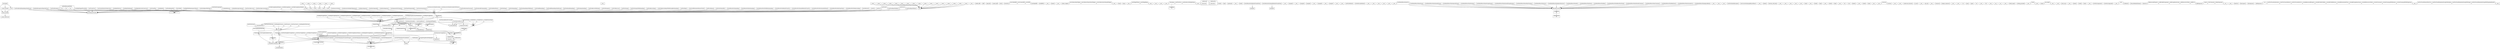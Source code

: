 strict digraph {
compound = true;
concentrate=true;
node [shape=box];

1 [style=solid,label="caesar_encode"];
4 [style=solid,label="caesar_decode"];
7 [style=solid,label="rot13"];
9 [style=solid,label="_caesar_shift_char"];
12 [style=solid,label="main"];
13 [style=solid,label="__main__"];
16 [style=solid,label="testCipher"];
18 [style=solid,label="__init__"];
19 [style=solid,label="__main__"];
24 [style=solid,label="__init__"];
34 [style=solid,label="unified_diff"];
37 [style=solid,label="ndiff"];
39 [style=solid,label="make_file"];
43 [style=solid,label="context_diff"];
46 [style=solid,label="main"];
47 [style=solid,label="__main__"];
49 [style=solid,label="main"];
50 [style=solid,label="__main__"];
53 [style=solid,label="setUp"];
55 [style=solid,label="testSetUp"];
subgraph cluster57 {
style=solid;label="testUnifiedDiff";
GRAPH_DUMMY57 [shape=point, style=invis];
}
subgraph cluster60 {
style=solid;label="testContextDiff";
GRAPH_DUMMY60 [shape=point, style=invis];
}
subgraph cluster64 {
style=solid;label="testNDiff";
GRAPH_DUMMY64 [shape=point, style=invis];
}
68 [style=solid,label="testMakeDiff"];
70 [style=solid,label="testDiffFull"];
72 [style=solid,label="__init__"];
73 [style=solid,label="__main__"];
77 [style=solid,label="identity"];
79 [style=solid,label="main"];
81 [style=solid,label="__main__"];
86 [style=solid,label="__init__"];
90 [style=solid,label="collect_widgets"];
92 [style=solid,label="main"];
93 [style=solid,label="__main__"];
subgraph cluster96 {
style=solid;label="testCollectorHasWidget";
GRAPH_DUMMY96 [shape=point, style=invis];
}
subgraph cluster99 {
style=solid;label="testCollectorWantsMoreWidgets";
GRAPH_DUMMY99 [shape=point, style=invis];
}
subgraph cluster102 {
style=solid;label="testCollectorGetsWantedWidgets";
GRAPH_DUMMY102 [shape=point, style=invis];
}
105 [style=solid,label="__init__"];
106 [style=solid,label="__main__"];
109 [style=solid,label="whack"];
112 [style=solid,label="bang"];
115 [style=solid,label="__init__"];
116 [style=solid,label="main"];
117 [style=solid,label="__main__"];
subgraph cluster120 {
style=solid;label="testWidgetWhack";
GRAPH_DUMMY120 [shape=point, style=invis];
}
subgraph cluster123 {
style=solid;label="testWidgetBang";
GRAPH_DUMMY123 [shape=point, style=invis];
}
126 [style=solid,label="__init__"];
127 [style=solid,label="__main__"];
133 [style=solid,label="Script"];
subgraph cluster138 {
style=solid;label="_BashScript";
GRAPH_DUMMY138 [shape=point, style=invis];
}
subgraph cluster148 {
style=solid;label="_FishScript";
GRAPH_DUMMY148 [shape=point, style=invis];
}
158 [style=solid,label="_IncludeMember"];
subgraph cluster161 {
style=solid;label="_Members";
GRAPH_DUMMY161 [shape=point, style=invis];
}
subgraph cluster165 {
style=solid;label="_CompletionsFromArgs";
GRAPH_DUMMY165 [shape=point, style=invis];
}
subgraph cluster169 {
style=solid;label="Completions";
GRAPH_DUMMY169 [shape=point, style=invis];
}
173 [style=solid,label="_FormatForCommand"];
subgraph cluster175 {
style=solid;label="_Commands";
GRAPH_DUMMY175 [shape=point, style=invis];
}
subgraph cluster181 {
style=solid;label="testCompletionBashScript";
GRAPH_DUMMY181 [shape=point, style=invis];
}
subgraph cluster185 {
style=solid;label="testCompletionFishScript";
GRAPH_DUMMY185 [shape=point, style=invis];
}
subgraph cluster189 {
style=solid;label="testFnCompletions";
GRAPH_DUMMY189 [shape=point, style=invis];
191 [style=solid,label="example"];
}
subgraph cluster196 {
style=solid;label="testListCompletions";
GRAPH_DUMMY196 [shape=point, style=invis];
}
subgraph cluster199 {
style=solid;label="testDictCompletions";
GRAPH_DUMMY199 [shape=point, style=invis];
}
subgraph cluster203 {
style=solid;label="testDictCompletionsVerbose";
GRAPH_DUMMY203 [shape=point, style=invis];
}
subgraph cluster207 {
style=solid;label="testDeepDictCompletions";
GRAPH_DUMMY207 [shape=point, style=invis];
}
subgraph cluster211 {
style=solid;label="testDeepDictScript";
GRAPH_DUMMY211 [shape=point, style=invis];
}
subgraph cluster215 {
style=solid;label="testFnScript";
GRAPH_DUMMY215 [shape=point, style=invis];
}
subgraph cluster218 {
style=solid;label="testClassScript";
GRAPH_DUMMY218 [shape=point, style=invis];
}
subgraph cluster221 {
style=solid;label="testDeepDictFishScript";
GRAPH_DUMMY221 [shape=point, style=invis];
}
subgraph cluster225 {
style=solid;label="testFnFishScript";
GRAPH_DUMMY225 [shape=point, style=invis];
}
subgraph cluster228 {
style=solid;label="testClassFishScript";
GRAPH_DUMMY228 [shape=point, style=invis];
}
subgraph cluster231 {
style=solid;label="testNonStringDictCompletions";
GRAPH_DUMMY231 [shape=point, style=invis];
}
subgraph cluster234 {
style=solid;label="testGeneratorCompletions";
GRAPH_DUMMY234 [shape=point, style=invis];
236 [style=solid,label="generator"];
}
subgraph cluster238 {
style=solid;label="testClassCompletions";
GRAPH_DUMMY238 [shape=point, style=invis];
}
subgraph cluster241 {
style=solid;label="testObjectCompletions";
GRAPH_DUMMY241 [shape=point, style=invis];
}
subgraph cluster244 {
style=solid;label="testMethodCompletions";
GRAPH_DUMMY244 [shape=point, style=invis];
}
247 [style=solid,label="__init__"];
248 [style=solid,label="__main__"];
subgraph cluster250 {
style=solid;label="Fire";
GRAPH_DUMMY250 [shape=point, style=invis];
}
262 [style=solid,label="CompletionScript"];
267 [style=solid,label="__init__"];
269 [style=solid,label="__init__"];
subgraph cluster274 {
style=solid;label="_IsHelpShortcut";
GRAPH_DUMMY274 [shape=point, style=invis];
}
subgraph cluster285 {
style=solid;label="_PrintResult";
GRAPH_DUMMY285 [shape=point, style=invis];
}
subgraph cluster289 {
style=solid;label="_DictAsString";
GRAPH_DUMMY289 [shape=point, style=invis];
}
297 [style=solid,label="_ComponentVisible"];
300 [style=solid,label="_OneLineResult"];
subgraph cluster302 {
style=solid;label="_Fire";
GRAPH_DUMMY302 [shape=point, style=invis];
}
subgraph cluster338 {
style=solid;label="_GetMember";
GRAPH_DUMMY338 [shape=point, style=invis];
}
subgraph cluster344 {
style=solid;label="_CallAndUpdateTrace";
GRAPH_DUMMY344 [shape=point, style=invis];
}
subgraph cluster356 {
style=solid;label="_CallCallable";
GRAPH_DUMMY356 [shape=point, style=invis];
}
subgraph cluster364 {
style=solid;label="_MakeParseFn";
GRAPH_DUMMY364 [shape=point, style=invis];
370 [style=solid,label="_ParseFn"];
}
subgraph cluster372 {
style=solid;label="_ParseArgs";
GRAPH_DUMMY372 [shape=point, style=invis];
}
subgraph cluster385 {
style=solid;label="_ParseKeywordArgs";
GRAPH_DUMMY385 [shape=point, style=invis];
}
subgraph cluster401 {
style=solid;label="_ParseValue";
GRAPH_DUMMY401 [shape=point, style=invis];
}
413 [style=solid,label="testOneLineResult"];
subgraph cluster415 {
style=solid;label="testOneLineResultCircularRef";
GRAPH_DUMMY415 [shape=point, style=invis];
}
418 [style=solid,label="testInteractiveMode"];
421 [style=solid,label="testInteractiveModeFullArgument"];
subgraph cluster424 {
style=solid;label="testInteractiveModeVariables";
GRAPH_DUMMY424 [shape=point, style=invis];
}
subgraph cluster428 {
style=solid;label="testInteractiveModeVariablesWithName";
GRAPH_DUMMY428 [shape=point, style=invis];
}
432 [style=solid,label="testHelpWithClass"];
434 [style=solid,label="testHelpWithMember"];
436 [style=solid,label="testHelpOnErrorInConstructor"];
438 [style=solid,label="testHelpWithNamespaceCollision"];
440 [style=solid,label="testInvalidParameterRaisesFireExit"];
442 [style=solid,label="testErrorRaising"];
subgraph cluster444 {
style=solid;label="testFireError";
GRAPH_DUMMY444 [shape=point, style=invis];
}
subgraph cluster447 {
style=solid;label="testFireErrorMultipleValues";
GRAPH_DUMMY447 [shape=point, style=invis];
}
450 [style=solid,label="testPrintEmptyDict"];
452 [style=solid,label="testPrintOrderedDict"];
454 [style=solid,label="testCallable"];
456 [style=solid,label="__init__"];
457 [style=solid,label="__main__"];
subgraph cluster462 {
style=solid;label="SetParseFn";
GRAPH_DUMMY462 [shape=point, style=invis];
465 [style=solid,label="_Decorator"];
}
subgraph cluster467 {
style=solid;label="SetParseFns";
GRAPH_DUMMY467 [shape=point, style=invis];
470 [style=solid,label="_Decorator"];
}
subgraph cluster472 {
style=solid;label="_SetMetadata";
GRAPH_DUMMY472 [shape=point, style=invis];
}
subgraph cluster478 {
style=solid;label="GetMetadata";
GRAPH_DUMMY478 [shape=point, style=invis];
}
subgraph cluster481 {
style=solid;label="GetParseFns";
GRAPH_DUMMY481 [shape=point, style=invis];
}
487 [style=solid,label="double"];
490 [style=solid,label="triple"];
493 [style=solid,label="quadruple"];
496 [style=solid,label="__init__"];
497 [style=solid,label="double"];
500 [style=solid,label="example1"];
503 [style=solid,label="example2"];
506 [style=solid,label="__init__"];
508 [style=solid,label="example3"];
512 [style=solid,label="__init__"];
514 [style=solid,label="example4"];
518 [style=solid,label="example5"];
522 [style=solid,label="__init__"];
524 [style=solid,label="example6"];
527 [style=solid,label="__init__"];
529 [style=solid,label="example7"];
535 [style=solid,label="__init__"];
537 [style=solid,label="testSetParseFnsNamedArgs"];
539 [style=solid,label="testSetParseFnsPositionalArgs"];
541 [style=solid,label="testSetParseFnsFnWithPositionalArgs"];
543 [style=solid,label="testSetParseFnsDefaultsFromPython"];
545 [style=solid,label="testSetParseFnsDefaultsFromFire"];
547 [style=solid,label="testSetParseFnsNamedDefaultsFromPython"];
549 [style=solid,label="testSetParseFnsNamedDefaultsFromFire"];
551 [style=solid,label="testSetParseFnsPositionalAndNamed"];
553 [style=solid,label="testSetParseFnsOnlySomeTypes"];
555 [style=solid,label="testSetParseFnsForKeywordArgs"];
557 [style=solid,label="testSetParseFn"];
559 [style=solid,label="__init__"];
560 [style=solid,label="__main__"];
563 [style=solid,label="testFire"];
565 [style=solid,label="testFireMethods"];
567 [style=solid,label="testNoPrivateMethods"];
569 [style=solid,label="__init__"];
570 [style=solid,label="__main__"];
573 [style=solid,label="testFire"];
575 [style=solid,label="testFirePositionalCommand"];
577 [style=solid,label="testFireInvalidCommandArg"];
579 [style=solid,label="testFireDefaultName"];
581 [style=solid,label="testFireNoArgs"];
583 [style=solid,label="testFireExceptions"];
585 [style=solid,label="testFireNamedArgs"];
587 [style=solid,label="testFireNamedArgsWithEquals"];
589 [style=solid,label="testFireAllNamedArgs"];
591 [style=solid,label="testFireAllNamedArgsOneMissing"];
593 [style=solid,label="testFirePartialNamedArgs"];
595 [style=solid,label="testFirePartialNamedArgsOneMissing"];
597 [style=solid,label="testFireAnnotatedArgs"];
599 [style=solid,label="testFireKeywordOnlyArgs"];
601 [style=solid,label="testFireProperties"];
603 [style=solid,label="testFireRecursion"];
605 [style=solid,label="testFireVarArgs"];
607 [style=solid,label="testFireVarArgsWithNamedArgs"];
609 [style=solid,label="testFireKeywordArgs"];
611 [style=solid,label="testFireKeywordArgsWithMissingPositionalArgs"];
613 [style=solid,label="testFireObject"];
subgraph cluster615 {
style=solid;label="testFireDict";
GRAPH_DUMMY615 [shape=point, style=invis];
}
618 [style=solid,label="testFireObjectWithDict"];
subgraph cluster620 {
style=solid;label="testFireList";
GRAPH_DUMMY620 [shape=point, style=invis];
}
623 [style=solid,label="testFireObjectWithList"];
625 [style=solid,label="testFireObjectWithTuple"];
subgraph cluster627 {
style=solid;label="testFireNoComponent";
GRAPH_DUMMY627 [shape=point, style=invis];
}
631 [style=solid,label="testFireUnderscores"];
633 [style=solid,label="testFireUnderscoresInArg"];
635 [style=solid,label="testBoolParsing"];
637 [style=solid,label="testBoolParsingContinued"];
639 [style=solid,label="testBoolParsingLessExpectedCases"];
subgraph cluster641 {
style=solid;label="testBoolParsingWithNo";
GRAPH_DUMMY641 [shape=point, style=invis];
643 [style=solid,label="fn1"];
646 [style=solid,label="fn2"];
649 [style=solid,label="fn3"];
}
652 [style=solid,label="testTraceFlag"];
654 [style=solid,label="testHelpFlag"];
656 [style=solid,label="testHelpFlagAndTraceFlag"];
subgraph cluster658 {
style=solid;label="testTabCompletionNoName";
GRAPH_DUMMY658 [shape=point, style=invis];
}
subgraph cluster661 {
style=solid;label="testTabCompletion";
GRAPH_DUMMY661 [shape=point, style=invis];
}
subgraph cluster664 {
style=solid;label="testTabCompletionWithDict";
GRAPH_DUMMY664 [shape=point, style=invis];
}
668 [style=solid,label="testBasicSeparator"];
670 [style=solid,label="testNonComparable"];
672 [style=solid,label="testExtraSeparators"];
674 [style=solid,label="testSeparatorForChaining"];
676 [style=solid,label="testFloatForExpectedInt"];
678 [style=solid,label="testClassInstantiation"];
680 [style=solid,label="testTraceErrors"];
682 [style=solid,label="__init__"];
683 [style=solid,label="__main__"];
685 [style=solid,label="_NormalizeField"];
subgraph cluster687 {
style=solid;label="_DisplayValue";
GRAPH_DUMMY687 [shape=point, style=invis];
}
subgraph cluster695 {
style=solid;label="HelpString";
GRAPH_DUMMY695 [shape=point, style=invis];
}
subgraph cluster706 {
style=solid;label="_UsageStringFromFullArgSpec";
GRAPH_DUMMY706 [shape=point, style=invis];
}
subgraph cluster717 {
style=solid;label="UsageString";
GRAPH_DUMMY717 [shape=point, style=invis];
}
subgraph cluster727 {
style=solid;label="testHelpStringClass";
GRAPH_DUMMY727 [shape=point, style=invis];
}
subgraph cluster730 {
style=solid;label="testHelpStringObject";
GRAPH_DUMMY730 [shape=point, style=invis];
}
subgraph cluster734 {
style=solid;label="testHelpStringFunction";
GRAPH_DUMMY734 [shape=point, style=invis];
}
subgraph cluster738 {
style=solid;label="testHelpStringFunctionWithDefaults";
GRAPH_DUMMY738 [shape=point, style=invis];
}
subgraph cluster742 {
style=solid;label="testHelpStringBuiltin";
GRAPH_DUMMY742 [shape=point, style=invis];
}
subgraph cluster745 {
style=solid;label="testHelpStringIntType";
GRAPH_DUMMY745 [shape=point, style=invis];
}
subgraph cluster748 {
style=solid;label="testHelpStringEmptyList";
GRAPH_DUMMY748 [shape=point, style=invis];
}
subgraph cluster751 {
style=solid;label="testHelpStringShortList";
GRAPH_DUMMY751 [shape=point, style=invis];
}
subgraph cluster754 {
style=solid;label="testHelpStringInt";
GRAPH_DUMMY754 [shape=point, style=invis];
}
subgraph cluster757 {
style=solid;label="testHelpClassNoInit";
GRAPH_DUMMY757 [shape=point, style=invis];
}
760 [style=solid,label="__init__"];
761 [style=solid,label="__main__"];
764 [style=solid,label="__init__"];
subgraph cluster780 {
style=solid;label="_GetArgSpecInfo";
GRAPH_DUMMY780 [shape=point, style=invis];
}
subgraph cluster784 {
style=solid;label="GetFullArgSpec";
GRAPH_DUMMY784 [shape=point, style=invis];
}
subgraph cluster793 {
style=solid;label="GetFileAndLine";
GRAPH_DUMMY793 [shape=point, style=invis];
}
subgraph cluster799 {
style=solid;label="Info";
GRAPH_DUMMY799 [shape=point, style=invis];
}
subgraph cluster806 {
style=solid;label="_InfoBackup";
GRAPH_DUMMY806 [shape=point, style=invis];
}
subgraph cluster814 {
style=solid;label="testGetFullArgSpec";
GRAPH_DUMMY814 [shape=point, style=invis];
}
subgraph cluster817 {
style=solid;label="testGetFullArgSpecPy3";
GRAPH_DUMMY817 [shape=point, style=invis];
}
subgraph cluster820 {
style=solid;label="testGetFullArgSpecFromBuiltin";
GRAPH_DUMMY820 [shape=point, style=invis];
}
subgraph cluster823 {
style=solid;label="testGetFullArgSpecFromSlotWrapper";
GRAPH_DUMMY823 [shape=point, style=invis];
}
subgraph cluster826 {
style=solid;label="testGetFullArgSpecFromClassNoInit";
GRAPH_DUMMY826 [shape=point, style=invis];
}
subgraph cluster829 {
style=solid;label="testGetFullArgSpecFromMethod";
GRAPH_DUMMY829 [shape=point, style=invis];
}
subgraph cluster832 {
style=solid;label="testInfoOne";
GRAPH_DUMMY832 [shape=point, style=invis];
}
subgraph cluster835 {
style=solid;label="testInfoClass";
GRAPH_DUMMY835 [shape=point, style=invis];
}
subgraph cluster838 {
style=solid;label="testInfoClassNoInit";
GRAPH_DUMMY838 [shape=point, style=invis];
}
841 [style=solid,label="__init__"];
842 [style=solid,label="__main__"];
844 [style=solid,label="Embed"];
subgraph cluster847 {
style=solid;label="_AvailableString";
GRAPH_DUMMY847 [shape=point, style=invis];
}
854 [style=solid,label="_EmbedIPython"];
857 [style=solid,label="_EmbedCode"];
862 [style=solid,label="testInteract"];
865 [style=solid,label="testInteractVariables"];
868 [style=solid,label="__init__"];
869 [style=solid,label="__main__"];
subgraph cluster871 {
style=solid;label="CreateParser";
GRAPH_DUMMY871 [shape=point, style=invis];
}
subgraph cluster873 {
style=solid;label="SeparateFlagArgs";
GRAPH_DUMMY873 [shape=point, style=invis];
}
877 [style=solid,label="DefaultParseValue"];
subgraph cluster879 {
style=solid;label="_LiteralEval";
GRAPH_DUMMY879 [shape=point, style=invis];
}
subgraph cluster884 {
style=solid;label="_Replacement";
GRAPH_DUMMY884 [shape=point, style=invis];
}
subgraph cluster889 {
style=solid;label="testDefaultParseValueFuzz";
GRAPH_DUMMY889 [shape=point, style=invis];
}
897 [style=solid,label="__init__"];
898 [style=solid,label="__main__"];
901 [style=solid,label="testCreateParser"];
903 [style=solid,label="testSeparateFlagArgs"];
905 [style=solid,label="testDefaultParseValueStrings"];
907 [style=solid,label="testDefaultParseValueQuotedStrings"];
909 [style=solid,label="testDefaultParseValueSpecialStrings"];
911 [style=solid,label="testDefaultParseValueNumbers"];
913 [style=solid,label="testDefaultParseValueStringNumbers"];
915 [style=solid,label="testDefaultParseValueQuotedStringNumbers"];
917 [style=solid,label="testDefaultParseValueOtherNumbers"];
919 [style=solid,label="testDefaultParseValueLists"];
921 [style=solid,label="testDefaultParseValueBareWordsLists"];
923 [style=solid,label="testDefaultParseValueDict"];
925 [style=solid,label="testDefaultParseValueNone"];
927 [style=solid,label="testDefaultParseValueBool"];
929 [style=solid,label="testDefaultParseValueBareWordsTuple"];
931 [style=solid,label="testDefaultParseValueNestedContainers"];
933 [style=solid,label="testDefaultParseValueComments"];
935 [style=solid,label="testDefaultParseValueBadLiteral"];
937 [style=solid,label="testDefaultParseValueSyntaxError"];
939 [style=solid,label="testDefaultParseValueIgnoreBinOp"];
941 [style=solid,label="__init__"];
942 [style=solid,label="__main__"];
subgraph cluster945 {
style=solid;label="assertOutputMatches";
GRAPH_DUMMY945 [shape=point, style=invis];
}
953 [style=solid,label="assertRaisesFireExit"];
957 [style=solid,label="__init__"];
958 [style=solid,label="main"];
961 [style=solid,label="testNoCheckOnException"];
963 [style=solid,label="testCheckStdoutOrStderrNone"];
965 [style=solid,label="testCorrectOrderingOfAssertRaises"];
967 [style=solid,label="__init__"];
968 [style=solid,label="__main__"];
970 [style=solid,label="identity"];
977 [style=solid,label="function_with_help"];
980 [style=solid,label="__init__"];
982 [style=solid,label="__init__"];
984 [style=solid,label="__init__"];
987 [style=solid,label="__init__"];
992 [style=solid,label="__init__"];
998 [style=solid,label="double"];
1001 [style=solid,label="triple"];
1004 [style=solid,label="__init__"];
1006 [style=solid,label="double"];
1009 [style=solid,label="triple"];
1012 [style=solid,label="__init__"];
1014 [style=solid,label="double"];
1017 [style=solid,label="triple"];
1020 [style=solid,label="__init__"];
1022 [style=solid,label="ten"];
1024 [style=solid,label="sum"];
1028 [style=solid,label="identity"];
1032 [style=solid,label="__init__"];
1034 [style=solid,label="double"];
1037 [style=solid,label="triple"];
1042 [style=solid,label="__init__"];
1044 [style=solid,label="__init__"];
subgraph cluster1054 {
style=solid;label="cumsums";
GRAPH_DUMMY1054 [shape=point, style=invis];
}
1059 [style=solid,label="varchars"];
1064 [style=solid,label="__init__"];
1066 [style=solid,label="__init__"];
1069 [style=solid,label="underscore_function"];
1073 [style=solid,label="as_bool"];
1076 [style=solid,label="__init__"];
1078 [style=solid,label="get_obj"];
1081 [style=solid,label="__init__"];
1083 [style=solid,label="reciprocal"];
1086 [style=solid,label="integer_reciprocal"];
1089 [style=solid,label="__init__"];
1091 [style=solid,label="__init__"];
1097 [style=solid,label="run"];
1102 [style=solid,label="props"];
1105 [style=solid,label="upper"];
1108 [style=solid,label="run"];
1113 [style=solid,label="__init__"];
1115 [style=solid,label="fail"];
1117 [style=solid,label="__init__"];
1119 [style=solid,label="__eq__"];
1122 [style=solid,label="__ne__"];
1125 [style=solid,label="__init__"];
1127 [style=solid,label="totally_empty"];
1129 [style=solid,label="nothing_printable"];
1131 [style=solid,label="__init__"];
subgraph cluster1133 {
style=solid;label="create";
GRAPH_DUMMY1133 [shape=point, style=invis];
}
1137 [style=solid,label="__init__"];
1139 [style=solid,label="empty"];
subgraph cluster1141 {
style=solid;label="non_empty";
GRAPH_DUMMY1141 [shape=point, style=invis];
}
1145 [style=solid,label="__init__"];
1147 [style=solid,label="__call__"];
1150 [style=solid,label="print_msg"];
1153 [style=solid,label="__init__"];
1155 [style=solid,label="identity"];
1167 [style=solid,label="double"];
1170 [style=solid,label="triple"];
1173 [style=solid,label="__init__"];
1176 [style=solid,label="testTestComponents"];
1178 [style=solid,label="testNonComparable"];
1180 [style=solid,label="__init__"];
1181 [style=solid,label="__main__"];
subgraph cluster1191 {
style=solid;label="__init__";
GRAPH_DUMMY1191 [shape=point, style=invis];
}
1206 [style=solid,label="GetResult"];
1208 [style=solid,label="GetLastHealthyElement"];
1210 [style=solid,label="HasError"];
subgraph cluster1212 {
style=solid;label="AddAccessedProperty";
GRAPH_DUMMY1212 [shape=point, style=invis];
}
subgraph cluster1220 {
style=solid;label="AddCalledComponent";
GRAPH_DUMMY1220 [shape=point, style=invis];
}
subgraph cluster1230 {
style=solid;label="AddCompletionScript";
GRAPH_DUMMY1230 [shape=point, style=invis];
}
subgraph cluster1234 {
style=solid;label="AddInteractiveMode";
GRAPH_DUMMY1234 [shape=point, style=invis];
}
subgraph cluster1237 {
style=solid;label="AddError";
GRAPH_DUMMY1237 [shape=point, style=invis];
}
1242 [style=solid,label="AddSeparator"];
subgraph cluster1244 {
style=solid;label="_Quote";
GRAPH_DUMMY1244 [shape=point, style=invis];
}
subgraph cluster1249 {
style=solid;label="GetCommand";
GRAPH_DUMMY1249 [shape=point, style=invis];
}
subgraph cluster1252 {
style=solid;label="NeedsSeparator";
GRAPH_DUMMY1252 [shape=point, style=invis];
}
1255 [style=solid,label="__str__"];
1258 [style=solid,label="__init__"];
1277 [style=solid,label="HasError"];
1279 [style=solid,label="HasCapacity"];
1281 [style=solid,label="HasSeparator"];
1283 [style=solid,label="AddSeparator"];
subgraph cluster1285 {
style=solid;label="__str__";
GRAPH_DUMMY1285 [shape=point, style=invis];
}
subgraph cluster1291 {
style=solid;label="testFireTraceInitialization";
GRAPH_DUMMY1291 [shape=point, style=invis];
}
subgraph cluster1294 {
style=solid;label="testFireTraceGetResult";
GRAPH_DUMMY1294 [shape=point, style=invis];
}
subgraph cluster1297 {
style=solid;label="testFireTraceHasError";
GRAPH_DUMMY1297 [shape=point, style=invis];
}
subgraph cluster1300 {
style=solid;label="testAddAccessedProperty";
GRAPH_DUMMY1300 [shape=point, style=invis];
}
subgraph cluster1304 {
style=solid;label="testAddCalledCallable";
GRAPH_DUMMY1304 [shape=point, style=invis];
}
subgraph cluster1308 {
style=solid;label="testAddCalledRoutine";
GRAPH_DUMMY1308 [shape=point, style=invis];
}
subgraph cluster1312 {
style=solid;label="testAddInstantiatedClass";
GRAPH_DUMMY1312 [shape=point, style=invis];
}
subgraph cluster1317 {
style=solid;label="testAddCompletionScript";
GRAPH_DUMMY1317 [shape=point, style=invis];
}
subgraph cluster1320 {
style=solid;label="testAddInteractiveMode";
GRAPH_DUMMY1320 [shape=point, style=invis];
}
subgraph cluster1323 {
style=solid;label="testGetCommand";
GRAPH_DUMMY1323 [shape=point, style=invis];
}
subgraph cluster1327 {
style=solid;label="testGetCommandWithQuotes";
GRAPH_DUMMY1327 [shape=point, style=invis];
}
subgraph cluster1331 {
style=solid;label="testGetCommandWithFlagQuotes";
GRAPH_DUMMY1331 [shape=point, style=invis];
}
1335 [style=solid,label="__init__"];
subgraph cluster1337 {
style=solid;label="testFireTraceElementHasError";
GRAPH_DUMMY1337 [shape=point, style=invis];
}
subgraph cluster1340 {
style=solid;label="testFireTraceElementAsStringNoMetadata";
GRAPH_DUMMY1340 [shape=point, style=invis];
}
subgraph cluster1343 {
style=solid;label="testFireTraceElementAsStringWithTarget";
GRAPH_DUMMY1343 [shape=point, style=invis];
}
subgraph cluster1346 {
style=solid;label="testFireTraceElementAsStringWithTargetAndLineNo";
GRAPH_DUMMY1346 [shape=point, style=invis];
}
1349 [style=solid,label="__init__"];
1350 [style=solid,label="__main__"];
1 -> 9;
4 -> 1;
7 -> 1;
12 -> GRAPH_DUMMY250;
13 -> 12;
16 -> 7;
16 -> 1;
16 -> 4;
19 -> 958;
46 -> GRAPH_DUMMY250;
47 -> 46;
49 -> GRAPH_DUMMY250;
50 -> 49;
73 -> 958;
79 -> GRAPH_DUMMY250;
81 -> 79;
92 -> GRAPH_DUMMY250;
93 -> 92;
106 -> 958;
116 -> GRAPH_DUMMY250;
117 -> 116;
127 -> 958;
133 -> GRAPH_DUMMY175;
133 -> GRAPH_DUMMY148;
133 -> GRAPH_DUMMY175;
133 -> GRAPH_DUMMY138;
GRAPH_DUMMY138 -> 173;
GRAPH_DUMMY148 -> 173;
GRAPH_DUMMY161 -> 158;
GRAPH_DUMMY169 -> GRAPH_DUMMY784;
GRAPH_DUMMY169 -> GRAPH_DUMMY165;
GRAPH_DUMMY169 -> 173;
GRAPH_DUMMY169 -> GRAPH_DUMMY161;
GRAPH_DUMMY175 -> GRAPH_DUMMY169;
GRAPH_DUMMY175 -> GRAPH_DUMMY161;
GRAPH_DUMMY175 -> 173;
GRAPH_DUMMY175 -> GRAPH_DUMMY175;
GRAPH_DUMMY181 -> GRAPH_DUMMY138;
GRAPH_DUMMY185 -> GRAPH_DUMMY148;
GRAPH_DUMMY189 -> GRAPH_DUMMY169;
GRAPH_DUMMY196 -> GRAPH_DUMMY169;
GRAPH_DUMMY199 -> GRAPH_DUMMY169;
GRAPH_DUMMY203 -> GRAPH_DUMMY169;
GRAPH_DUMMY207 -> GRAPH_DUMMY169;
GRAPH_DUMMY211 -> 133;
GRAPH_DUMMY215 -> 133;
GRAPH_DUMMY218 -> 133;
GRAPH_DUMMY221 -> 133;
GRAPH_DUMMY225 -> 133;
GRAPH_DUMMY228 -> 133;
GRAPH_DUMMY231 -> GRAPH_DUMMY169;
GRAPH_DUMMY234 -> 236;
GRAPH_DUMMY234 -> GRAPH_DUMMY169;
GRAPH_DUMMY238 -> GRAPH_DUMMY169;
GRAPH_DUMMY241 -> GRAPH_DUMMY169;
GRAPH_DUMMY244 -> 998;
GRAPH_DUMMY244 -> GRAPH_DUMMY169;
248 -> 958;
GRAPH_DUMMY250 -> GRAPH_DUMMY302;
GRAPH_DUMMY250 -> GRAPH_DUMMY695;
GRAPH_DUMMY250 -> GRAPH_DUMMY285;
262 -> 133;
GRAPH_DUMMY274 -> GRAPH_DUMMY784;
GRAPH_DUMMY274 -> GRAPH_DUMMY385;
GRAPH_DUMMY285 -> 300;
GRAPH_DUMMY285 -> GRAPH_DUMMY289;
GRAPH_DUMMY285 -> 300;
GRAPH_DUMMY285 -> GRAPH_DUMMY695;
GRAPH_DUMMY289 -> 297;
GRAPH_DUMMY289 -> 297;
GRAPH_DUMMY289 -> 300;
GRAPH_DUMMY302 -> GRAPH_DUMMY873;
GRAPH_DUMMY302 -> GRAPH_DUMMY871;
GRAPH_DUMMY302 -> GRAPH_DUMMY274;
GRAPH_DUMMY302 -> GRAPH_DUMMY344;
GRAPH_DUMMY302 -> GRAPH_DUMMY338;
GRAPH_DUMMY302 -> GRAPH_DUMMY793;
GRAPH_DUMMY302 -> GRAPH_DUMMY344;
GRAPH_DUMMY302 -> 262;
GRAPH_DUMMY302 -> 844;
GRAPH_DUMMY344 -> GRAPH_DUMMY793;
GRAPH_DUMMY344 -> GRAPH_DUMMY356;
GRAPH_DUMMY356 -> GRAPH_DUMMY364;
GRAPH_DUMMY364 -> GRAPH_DUMMY784;
GRAPH_DUMMY364 -> GRAPH_DUMMY478;
GRAPH_DUMMY372 -> GRAPH_DUMMY401;
GRAPH_DUMMY372 -> GRAPH_DUMMY401;
413 -> 300;
413 -> 300;
GRAPH_DUMMY415 -> 300;
418 -> GRAPH_DUMMY250;
418 -> GRAPH_DUMMY250;
421 -> GRAPH_DUMMY250;
GRAPH_DUMMY424 -> GRAPH_DUMMY250;
GRAPH_DUMMY428 -> GRAPH_DUMMY250;
432 -> GRAPH_DUMMY250;
432 -> 953;
432 -> GRAPH_DUMMY250;
432 -> 953;
432 -> GRAPH_DUMMY250;
434 -> GRAPH_DUMMY250;
434 -> 953;
434 -> GRAPH_DUMMY250;
434 -> 953;
434 -> GRAPH_DUMMY250;
434 -> 953;
434 -> GRAPH_DUMMY250;
434 -> 953;
434 -> GRAPH_DUMMY250;
436 -> GRAPH_DUMMY250;
436 -> 953;
436 -> GRAPH_DUMMY250;
438 -> GRAPH_DUMMY250;
438 -> GRAPH_DUMMY945;
438 -> GRAPH_DUMMY250;
438 -> GRAPH_DUMMY945;
438 -> GRAPH_DUMMY250;
438 -> GRAPH_DUMMY945;
438 -> GRAPH_DUMMY250;
440 -> GRAPH_DUMMY250;
442 -> GRAPH_DUMMY250;
450 -> GRAPH_DUMMY250;
450 -> GRAPH_DUMMY945;
450 -> GRAPH_DUMMY250;
452 -> GRAPH_DUMMY250;
452 -> GRAPH_DUMMY250;
454 -> GRAPH_DUMMY250;
454 -> GRAPH_DUMMY945;
454 -> GRAPH_DUMMY250;
454 -> GRAPH_DUMMY945;
454 -> GRAPH_DUMMY250;
457 -> 958;
GRAPH_DUMMY472 -> GRAPH_DUMMY478;
GRAPH_DUMMY481 -> GRAPH_DUMMY478;
537 -> GRAPH_DUMMY250;
537 -> GRAPH_DUMMY250;
539 -> GRAPH_DUMMY250;
541 -> GRAPH_DUMMY250;
543 -> 500;
545 -> GRAPH_DUMMY250;
545 -> GRAPH_DUMMY250;
547 -> 503;
549 -> GRAPH_DUMMY250;
549 -> GRAPH_DUMMY250;
551 -> GRAPH_DUMMY250;
553 -> GRAPH_DUMMY250;
553 -> GRAPH_DUMMY250;
555 -> GRAPH_DUMMY250;
555 -> GRAPH_DUMMY250;
557 -> GRAPH_DUMMY250;
560 -> 958;
563 -> GRAPH_DUMMY250;
570 -> 958;
573 -> GRAPH_DUMMY250;
573 -> GRAPH_DUMMY250;
573 -> GRAPH_DUMMY250;
573 -> GRAPH_DUMMY250;
573 -> GRAPH_DUMMY250;
573 -> GRAPH_DUMMY250;
575 -> GRAPH_DUMMY250;
575 -> GRAPH_DUMMY250;
577 -> GRAPH_DUMMY250;
579 -> GRAPH_DUMMY250;
581 -> GRAPH_DUMMY250;
583 -> GRAPH_DUMMY250;
583 -> 953;
583 -> GRAPH_DUMMY250;
583 -> 953;
583 -> GRAPH_DUMMY250;
583 -> GRAPH_DUMMY250;
585 -> GRAPH_DUMMY250;
585 -> GRAPH_DUMMY250;
585 -> GRAPH_DUMMY250;
587 -> GRAPH_DUMMY250;
587 -> GRAPH_DUMMY250;
589 -> GRAPH_DUMMY250;
589 -> GRAPH_DUMMY250;
591 -> GRAPH_DUMMY250;
591 -> GRAPH_DUMMY250;
593 -> GRAPH_DUMMY250;
593 -> GRAPH_DUMMY250;
595 -> GRAPH_DUMMY250;
595 -> 953;
595 -> GRAPH_DUMMY250;
595 -> GRAPH_DUMMY250;
595 -> GRAPH_DUMMY250;
597 -> GRAPH_DUMMY250;
597 -> GRAPH_DUMMY250;
599 -> GRAPH_DUMMY250;
599 -> GRAPH_DUMMY250;
599 -> GRAPH_DUMMY250;
601 -> GRAPH_DUMMY250;
601 -> GRAPH_DUMMY250;
603 -> GRAPH_DUMMY250;
603 -> GRAPH_DUMMY250;
605 -> GRAPH_DUMMY250;
605 -> GRAPH_DUMMY250;
607 -> GRAPH_DUMMY250;
607 -> GRAPH_DUMMY250;
609 -> GRAPH_DUMMY250;
609 -> GRAPH_DUMMY250;
611 -> GRAPH_DUMMY250;
611 -> GRAPH_DUMMY250;
613 -> GRAPH_DUMMY250;
613 -> GRAPH_DUMMY250;
GRAPH_DUMMY615 -> GRAPH_DUMMY250;
GRAPH_DUMMY615 -> GRAPH_DUMMY250;
618 -> GRAPH_DUMMY250;
618 -> GRAPH_DUMMY250;
GRAPH_DUMMY620 -> GRAPH_DUMMY250;
GRAPH_DUMMY620 -> GRAPH_DUMMY250;
623 -> GRAPH_DUMMY250;
623 -> GRAPH_DUMMY250;
625 -> GRAPH_DUMMY250;
625 -> GRAPH_DUMMY250;
GRAPH_DUMMY627 -> GRAPH_DUMMY250;
GRAPH_DUMMY627 -> GRAPH_DUMMY250;
631 -> GRAPH_DUMMY250;
631 -> GRAPH_DUMMY250;
633 -> GRAPH_DUMMY250;
633 -> GRAPH_DUMMY250;
635 -> GRAPH_DUMMY250;
635 -> GRAPH_DUMMY250;
637 -> GRAPH_DUMMY250;
637 -> GRAPH_DUMMY250;
639 -> GRAPH_DUMMY250;
639 -> GRAPH_DUMMY250;
639 -> 953;
GRAPH_DUMMY641 -> GRAPH_DUMMY250;
GRAPH_DUMMY641 -> GRAPH_DUMMY250;
GRAPH_DUMMY641 -> GRAPH_DUMMY250;
GRAPH_DUMMY641 -> 953;
GRAPH_DUMMY641 -> GRAPH_DUMMY250;
652 -> GRAPH_DUMMY250;
652 -> 953;
652 -> GRAPH_DUMMY250;
652 -> 953;
652 -> GRAPH_DUMMY250;
654 -> GRAPH_DUMMY250;
654 -> 953;
654 -> GRAPH_DUMMY250;
654 -> 953;
654 -> GRAPH_DUMMY250;
656 -> GRAPH_DUMMY250;
656 -> 953;
656 -> GRAPH_DUMMY250;
656 -> 953;
656 -> GRAPH_DUMMY250;
GRAPH_DUMMY658 -> GRAPH_DUMMY250;
GRAPH_DUMMY661 -> GRAPH_DUMMY250;
GRAPH_DUMMY664 -> GRAPH_DUMMY250;
668 -> GRAPH_DUMMY250;
668 -> GRAPH_DUMMY250;
670 -> GRAPH_DUMMY250;
670 -> GRAPH_DUMMY250;
672 -> GRAPH_DUMMY250;
672 -> GRAPH_DUMMY250;
674 -> GRAPH_DUMMY250;
674 -> GRAPH_DUMMY250;
676 -> GRAPH_DUMMY250;
676 -> GRAPH_DUMMY250;
678 -> GRAPH_DUMMY250;
678 -> GRAPH_DUMMY250;
680 -> GRAPH_DUMMY250;
680 -> 953;
680 -> GRAPH_DUMMY250;
680 -> 953;
680 -> GRAPH_DUMMY250;
680 -> 953;
680 -> GRAPH_DUMMY250;
680 -> 953;
680 -> GRAPH_DUMMY250;
680 -> 953;
680 -> GRAPH_DUMMY250;
680 -> 953;
680 -> GRAPH_DUMMY250;
680 -> 953;
680 -> GRAPH_DUMMY250;
683 -> 958;
GRAPH_DUMMY695 -> GRAPH_DUMMY799;
GRAPH_DUMMY695 -> GRAPH_DUMMY717;
GRAPH_DUMMY695 -> 685;
GRAPH_DUMMY695 -> GRAPH_DUMMY687;
GRAPH_DUMMY695 -> 685;
GRAPH_DUMMY717 -> GRAPH_DUMMY784;
GRAPH_DUMMY717 -> GRAPH_DUMMY706;
GRAPH_DUMMY717 -> GRAPH_DUMMY169;
GRAPH_DUMMY727 -> GRAPH_DUMMY695;
GRAPH_DUMMY730 -> GRAPH_DUMMY695;
GRAPH_DUMMY734 -> GRAPH_DUMMY695;
GRAPH_DUMMY738 -> GRAPH_DUMMY695;
GRAPH_DUMMY742 -> GRAPH_DUMMY695;
GRAPH_DUMMY745 -> GRAPH_DUMMY695;
GRAPH_DUMMY748 -> GRAPH_DUMMY695;
GRAPH_DUMMY751 -> GRAPH_DUMMY695;
GRAPH_DUMMY754 -> GRAPH_DUMMY695;
GRAPH_DUMMY757 -> GRAPH_DUMMY695;
761 -> 958;
GRAPH_DUMMY784 -> GRAPH_DUMMY780;
GRAPH_DUMMY799 -> GRAPH_DUMMY806;
GRAPH_DUMMY806 -> GRAPH_DUMMY793;
GRAPH_DUMMY814 -> GRAPH_DUMMY784;
GRAPH_DUMMY817 -> GRAPH_DUMMY784;
GRAPH_DUMMY820 -> GRAPH_DUMMY784;
GRAPH_DUMMY823 -> GRAPH_DUMMY784;
GRAPH_DUMMY826 -> GRAPH_DUMMY784;
GRAPH_DUMMY829 -> 998;
GRAPH_DUMMY829 -> GRAPH_DUMMY784;
GRAPH_DUMMY832 -> GRAPH_DUMMY799;
GRAPH_DUMMY835 -> GRAPH_DUMMY799;
GRAPH_DUMMY838 -> GRAPH_DUMMY799;
842 -> 958;
844 -> GRAPH_DUMMY847;
844 -> 854;
844 -> 857;
862 -> 844;
865 -> 844;
869 -> 958;
877 -> GRAPH_DUMMY879;
GRAPH_DUMMY879 -> GRAPH_DUMMY884;
GRAPH_DUMMY879 -> GRAPH_DUMMY884;
GRAPH_DUMMY889 -> 877;
898 -> 958;
901 -> GRAPH_DUMMY871;
903 -> GRAPH_DUMMY873;
903 -> GRAPH_DUMMY873;
905 -> 877;
905 -> 877;
907 -> 877;
907 -> 877;
909 -> 877;
909 -> 877;
911 -> 877;
911 -> 877;
913 -> 877;
913 -> 877;
915 -> 877;
917 -> 877;
919 -> 877;
919 -> 877;
921 -> 877;
923 -> 877;
925 -> 877;
927 -> 877;
927 -> 877;
929 -> 877;
929 -> 877;
931 -> 877;
933 -> 877;
933 -> 877;
935 -> 877;
935 -> 877;
937 -> 877;
939 -> 877;
939 -> 877;
942 -> 958;
963 -> GRAPH_DUMMY945;
968 -> 958;
1181 -> 958;
1350 -> 958;

}
